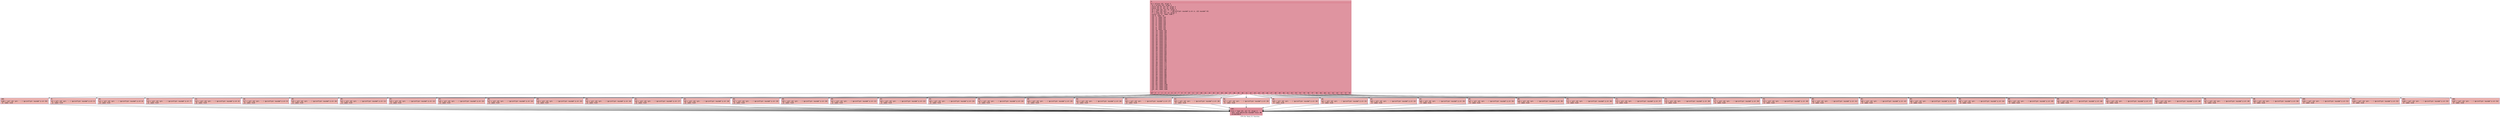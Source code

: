 digraph "CFG for 'fatal_CL' function" {
	label="CFG for 'fatal_CL' function";

	Node0x6000019ea260 [shape=record,color="#b70d28ff", style=filled, fillcolor="#b70d2870" fontname="Courier",label="{2:\l|  %3 = alloca i32, align 4\l  %4 = alloca i32, align 4\l  store i32 %0, ptr %3, align 4\l  store i32 %1, ptr %4, align 4\l  %5 = load i32, ptr %4, align 4\l  %6 = call i32 (ptr, ...) @printf(ptr noundef @.str.4, i32 noundef %5)\l  %7 = load i32, ptr %3, align 4\l  switch i32 %7, label %108 [\l    i32 0, label %8\l    i32 -1, label %10\l    i32 -2, label %12\l    i32 -3, label %14\l    i32 -4, label %16\l    i32 -5, label %18\l    i32 -6, label %20\l    i32 -7, label %22\l    i32 -8, label %24\l    i32 -9, label %26\l    i32 -10, label %28\l    i32 -11, label %30\l    i32 -12, label %32\l    i32 -30, label %34\l    i32 -31, label %36\l    i32 -32, label %38\l    i32 -33, label %40\l    i32 -34, label %42\l    i32 -35, label %44\l    i32 -36, label %46\l    i32 -37, label %48\l    i32 -38, label %50\l    i32 -39, label %52\l    i32 -40, label %54\l    i32 -41, label %56\l    i32 -42, label %58\l    i32 -43, label %60\l    i32 -44, label %62\l    i32 -45, label %64\l    i32 -46, label %66\l    i32 -47, label %68\l    i32 -48, label %70\l    i32 -49, label %72\l    i32 -50, label %74\l    i32 -51, label %76\l    i32 -52, label %78\l    i32 -53, label %80\l    i32 -54, label %82\l    i32 -55, label %84\l    i32 -56, label %86\l    i32 -57, label %88\l    i32 -58, label %90\l    i32 -59, label %92\l    i32 -60, label %94\l    i32 -61, label %96\l    i32 -62, label %98\l    i32 -63, label %100\l    i32 -13, label %102\l    i32 -14, label %104\l    i32 -64, label %106\l  ]\l|{<s0>def|<s1>0|<s2>-1|<s3>-2|<s4>-3|<s5>-4|<s6>-5|<s7>-6|<s8>-7|<s9>-8|<s10>-9|<s11>-10|<s12>-11|<s13>-12|<s14>-30|<s15>-31|<s16>-32|<s17>-33|<s18>-34|<s19>-35|<s20>-36|<s21>-37|<s22>-38|<s23>-39|<s24>-40|<s25>-41|<s26>-42|<s27>-43|<s28>-44|<s29>-45|<s30>-46|<s31>-47|<s32>-48|<s33>-49|<s34>-50|<s35>-51|<s36>-52|<s37>-53|<s38>-54|<s39>-55|<s40>-56|<s41>-57|<s42>-58|<s43>-59|<s44>-60|<s45>-61|<s46>-62|<s47>-63|<s48>-13|<s49>-14|<s50>-64}}"];
	Node0x6000019ea260:s0 -> Node0x6000019eb250[tooltip="2 -> 108\nProbability 1.96%" ];
	Node0x6000019ea260:s1 -> Node0x6000019ea2b0[tooltip="2 -> 8\nProbability 1.96%" ];
	Node0x6000019ea260:s2 -> Node0x6000019ea300[tooltip="2 -> 10\nProbability 1.96%" ];
	Node0x6000019ea260:s3 -> Node0x6000019ea350[tooltip="2 -> 12\nProbability 1.96%" ];
	Node0x6000019ea260:s4 -> Node0x6000019ea3a0[tooltip="2 -> 14\nProbability 1.96%" ];
	Node0x6000019ea260:s5 -> Node0x6000019ea3f0[tooltip="2 -> 16\nProbability 1.96%" ];
	Node0x6000019ea260:s6 -> Node0x6000019ea440[tooltip="2 -> 18\nProbability 1.96%" ];
	Node0x6000019ea260:s7 -> Node0x6000019ea490[tooltip="2 -> 20\nProbability 1.96%" ];
	Node0x6000019ea260:s8 -> Node0x6000019ea4e0[tooltip="2 -> 22\nProbability 1.96%" ];
	Node0x6000019ea260:s9 -> Node0x6000019ea530[tooltip="2 -> 24\nProbability 1.96%" ];
	Node0x6000019ea260:s10 -> Node0x6000019ea580[tooltip="2 -> 26\nProbability 1.96%" ];
	Node0x6000019ea260:s11 -> Node0x6000019ea5d0[tooltip="2 -> 28\nProbability 1.96%" ];
	Node0x6000019ea260:s12 -> Node0x6000019ea620[tooltip="2 -> 30\nProbability 1.96%" ];
	Node0x6000019ea260:s13 -> Node0x6000019ea670[tooltip="2 -> 32\nProbability 1.96%" ];
	Node0x6000019ea260:s14 -> Node0x6000019ea6c0[tooltip="2 -> 34\nProbability 1.96%" ];
	Node0x6000019ea260:s15 -> Node0x6000019ea710[tooltip="2 -> 36\nProbability 1.96%" ];
	Node0x6000019ea260:s16 -> Node0x6000019ea760[tooltip="2 -> 38\nProbability 1.96%" ];
	Node0x6000019ea260:s17 -> Node0x6000019ea7b0[tooltip="2 -> 40\nProbability 1.96%" ];
	Node0x6000019ea260:s18 -> Node0x6000019ea800[tooltip="2 -> 42\nProbability 1.96%" ];
	Node0x6000019ea260:s19 -> Node0x6000019ea850[tooltip="2 -> 44\nProbability 1.96%" ];
	Node0x6000019ea260:s20 -> Node0x6000019ea8a0[tooltip="2 -> 46\nProbability 1.96%" ];
	Node0x6000019ea260:s21 -> Node0x6000019ea8f0[tooltip="2 -> 48\nProbability 1.96%" ];
	Node0x6000019ea260:s22 -> Node0x6000019ea940[tooltip="2 -> 50\nProbability 1.96%" ];
	Node0x6000019ea260:s23 -> Node0x6000019ea990[tooltip="2 -> 52\nProbability 1.96%" ];
	Node0x6000019ea260:s24 -> Node0x6000019ea9e0[tooltip="2 -> 54\nProbability 1.96%" ];
	Node0x6000019ea260:s25 -> Node0x6000019eaa30[tooltip="2 -> 56\nProbability 1.96%" ];
	Node0x6000019ea260:s26 -> Node0x6000019eaa80[tooltip="2 -> 58\nProbability 1.96%" ];
	Node0x6000019ea260:s27 -> Node0x6000019eaad0[tooltip="2 -> 60\nProbability 1.96%" ];
	Node0x6000019ea260:s28 -> Node0x6000019eab20[tooltip="2 -> 62\nProbability 1.96%" ];
	Node0x6000019ea260:s29 -> Node0x6000019eab70[tooltip="2 -> 64\nProbability 1.96%" ];
	Node0x6000019ea260:s30 -> Node0x6000019eabc0[tooltip="2 -> 66\nProbability 1.96%" ];
	Node0x6000019ea260:s31 -> Node0x6000019eac10[tooltip="2 -> 68\nProbability 1.96%" ];
	Node0x6000019ea260:s32 -> Node0x6000019eac60[tooltip="2 -> 70\nProbability 1.96%" ];
	Node0x6000019ea260:s33 -> Node0x6000019eacb0[tooltip="2 -> 72\nProbability 1.96%" ];
	Node0x6000019ea260:s34 -> Node0x6000019ead00[tooltip="2 -> 74\nProbability 1.96%" ];
	Node0x6000019ea260:s35 -> Node0x6000019ead50[tooltip="2 -> 76\nProbability 1.96%" ];
	Node0x6000019ea260:s36 -> Node0x6000019eada0[tooltip="2 -> 78\nProbability 1.96%" ];
	Node0x6000019ea260:s37 -> Node0x6000019eadf0[tooltip="2 -> 80\nProbability 1.96%" ];
	Node0x6000019ea260:s38 -> Node0x6000019eae40[tooltip="2 -> 82\nProbability 1.96%" ];
	Node0x6000019ea260:s39 -> Node0x6000019eae90[tooltip="2 -> 84\nProbability 1.96%" ];
	Node0x6000019ea260:s40 -> Node0x6000019eaee0[tooltip="2 -> 86\nProbability 1.96%" ];
	Node0x6000019ea260:s41 -> Node0x6000019eaf30[tooltip="2 -> 88\nProbability 1.96%" ];
	Node0x6000019ea260:s42 -> Node0x6000019eaf80[tooltip="2 -> 90\nProbability 1.96%" ];
	Node0x6000019ea260:s43 -> Node0x6000019eafd0[tooltip="2 -> 92\nProbability 1.96%" ];
	Node0x6000019ea260:s44 -> Node0x6000019eb020[tooltip="2 -> 94\nProbability 1.96%" ];
	Node0x6000019ea260:s45 -> Node0x6000019eb070[tooltip="2 -> 96\nProbability 1.96%" ];
	Node0x6000019ea260:s46 -> Node0x6000019eb0c0[tooltip="2 -> 98\nProbability 1.96%" ];
	Node0x6000019ea260:s47 -> Node0x6000019eb110[tooltip="2 -> 100\nProbability 1.96%" ];
	Node0x6000019ea260:s48 -> Node0x6000019eb160[tooltip="2 -> 102\nProbability 1.96%" ];
	Node0x6000019ea260:s49 -> Node0x6000019eb1b0[tooltip="2 -> 104\nProbability 1.96%" ];
	Node0x6000019ea260:s50 -> Node0x6000019eb200[tooltip="2 -> 106\nProbability 1.96%" ];
	Node0x6000019ea2b0 [shape=record,color="#3d50c3ff", style=filled, fillcolor="#d8564670" fontname="Courier",label="{8:\l|  %9 = call i32 (ptr, ...) @printf(ptr noundef @.str.5)\l  br label %110\l}"];
	Node0x6000019ea2b0 -> Node0x6000019eb2a0[tooltip="8 -> 110\nProbability 100.00%" ];
	Node0x6000019ea300 [shape=record,color="#3d50c3ff", style=filled, fillcolor="#d8564670" fontname="Courier",label="{10:\l|  %11 = call i32 (ptr, ...) @printf(ptr noundef @.str.6)\l  br label %110\l}"];
	Node0x6000019ea300 -> Node0x6000019eb2a0[tooltip="10 -> 110\nProbability 100.00%" ];
	Node0x6000019ea350 [shape=record,color="#3d50c3ff", style=filled, fillcolor="#d8564670" fontname="Courier",label="{12:\l|  %13 = call i32 (ptr, ...) @printf(ptr noundef @.str.7)\l  br label %110\l}"];
	Node0x6000019ea350 -> Node0x6000019eb2a0[tooltip="12 -> 110\nProbability 100.00%" ];
	Node0x6000019ea3a0 [shape=record,color="#3d50c3ff", style=filled, fillcolor="#d8564670" fontname="Courier",label="{14:\l|  %15 = call i32 (ptr, ...) @printf(ptr noundef @.str.8)\l  br label %110\l}"];
	Node0x6000019ea3a0 -> Node0x6000019eb2a0[tooltip="14 -> 110\nProbability 100.00%" ];
	Node0x6000019ea3f0 [shape=record,color="#3d50c3ff", style=filled, fillcolor="#d8564670" fontname="Courier",label="{16:\l|  %17 = call i32 (ptr, ...) @printf(ptr noundef @.str.9)\l  br label %110\l}"];
	Node0x6000019ea3f0 -> Node0x6000019eb2a0[tooltip="16 -> 110\nProbability 100.00%" ];
	Node0x6000019ea440 [shape=record,color="#3d50c3ff", style=filled, fillcolor="#d8564670" fontname="Courier",label="{18:\l|  %19 = call i32 (ptr, ...) @printf(ptr noundef @.str.10)\l  br label %110\l}"];
	Node0x6000019ea440 -> Node0x6000019eb2a0[tooltip="18 -> 110\nProbability 100.00%" ];
	Node0x6000019ea490 [shape=record,color="#3d50c3ff", style=filled, fillcolor="#d8564670" fontname="Courier",label="{20:\l|  %21 = call i32 (ptr, ...) @printf(ptr noundef @.str.11)\l  br label %110\l}"];
	Node0x6000019ea490 -> Node0x6000019eb2a0[tooltip="20 -> 110\nProbability 100.00%" ];
	Node0x6000019ea4e0 [shape=record,color="#3d50c3ff", style=filled, fillcolor="#d8564670" fontname="Courier",label="{22:\l|  %23 = call i32 (ptr, ...) @printf(ptr noundef @.str.12)\l  br label %110\l}"];
	Node0x6000019ea4e0 -> Node0x6000019eb2a0[tooltip="22 -> 110\nProbability 100.00%" ];
	Node0x6000019ea530 [shape=record,color="#3d50c3ff", style=filled, fillcolor="#d8564670" fontname="Courier",label="{24:\l|  %25 = call i32 (ptr, ...) @printf(ptr noundef @.str.13)\l  br label %110\l}"];
	Node0x6000019ea530 -> Node0x6000019eb2a0[tooltip="24 -> 110\nProbability 100.00%" ];
	Node0x6000019ea580 [shape=record,color="#3d50c3ff", style=filled, fillcolor="#d8564670" fontname="Courier",label="{26:\l|  %27 = call i32 (ptr, ...) @printf(ptr noundef @.str.14)\l  br label %110\l}"];
	Node0x6000019ea580 -> Node0x6000019eb2a0[tooltip="26 -> 110\nProbability 100.00%" ];
	Node0x6000019ea5d0 [shape=record,color="#3d50c3ff", style=filled, fillcolor="#d8564670" fontname="Courier",label="{28:\l|  %29 = call i32 (ptr, ...) @printf(ptr noundef @.str.15)\l  br label %110\l}"];
	Node0x6000019ea5d0 -> Node0x6000019eb2a0[tooltip="28 -> 110\nProbability 100.00%" ];
	Node0x6000019ea620 [shape=record,color="#3d50c3ff", style=filled, fillcolor="#d8564670" fontname="Courier",label="{30:\l|  %31 = call i32 (ptr, ...) @printf(ptr noundef @.str.16)\l  br label %110\l}"];
	Node0x6000019ea620 -> Node0x6000019eb2a0[tooltip="30 -> 110\nProbability 100.00%" ];
	Node0x6000019ea670 [shape=record,color="#3d50c3ff", style=filled, fillcolor="#d8564670" fontname="Courier",label="{32:\l|  %33 = call i32 (ptr, ...) @printf(ptr noundef @.str.17)\l  br label %110\l}"];
	Node0x6000019ea670 -> Node0x6000019eb2a0[tooltip="32 -> 110\nProbability 100.00%" ];
	Node0x6000019ea6c0 [shape=record,color="#3d50c3ff", style=filled, fillcolor="#d8564670" fontname="Courier",label="{34:\l|  %35 = call i32 (ptr, ...) @printf(ptr noundef @.str.18)\l  br label %110\l}"];
	Node0x6000019ea6c0 -> Node0x6000019eb2a0[tooltip="34 -> 110\nProbability 100.00%" ];
	Node0x6000019ea710 [shape=record,color="#3d50c3ff", style=filled, fillcolor="#d8564670" fontname="Courier",label="{36:\l|  %37 = call i32 (ptr, ...) @printf(ptr noundef @.str.19)\l  br label %110\l}"];
	Node0x6000019ea710 -> Node0x6000019eb2a0[tooltip="36 -> 110\nProbability 100.00%" ];
	Node0x6000019ea760 [shape=record,color="#3d50c3ff", style=filled, fillcolor="#d8564670" fontname="Courier",label="{38:\l|  %39 = call i32 (ptr, ...) @printf(ptr noundef @.str.20)\l  br label %110\l}"];
	Node0x6000019ea760 -> Node0x6000019eb2a0[tooltip="38 -> 110\nProbability 100.00%" ];
	Node0x6000019ea7b0 [shape=record,color="#3d50c3ff", style=filled, fillcolor="#d8564670" fontname="Courier",label="{40:\l|  %41 = call i32 (ptr, ...) @printf(ptr noundef @.str.21)\l  br label %110\l}"];
	Node0x6000019ea7b0 -> Node0x6000019eb2a0[tooltip="40 -> 110\nProbability 100.00%" ];
	Node0x6000019ea800 [shape=record,color="#3d50c3ff", style=filled, fillcolor="#d8564670" fontname="Courier",label="{42:\l|  %43 = call i32 (ptr, ...) @printf(ptr noundef @.str.22)\l  br label %110\l}"];
	Node0x6000019ea800 -> Node0x6000019eb2a0[tooltip="42 -> 110\nProbability 100.00%" ];
	Node0x6000019ea850 [shape=record,color="#3d50c3ff", style=filled, fillcolor="#d8564670" fontname="Courier",label="{44:\l|  %45 = call i32 (ptr, ...) @printf(ptr noundef @.str.23)\l  br label %110\l}"];
	Node0x6000019ea850 -> Node0x6000019eb2a0[tooltip="44 -> 110\nProbability 100.00%" ];
	Node0x6000019ea8a0 [shape=record,color="#3d50c3ff", style=filled, fillcolor="#d8564670" fontname="Courier",label="{46:\l|  %47 = call i32 (ptr, ...) @printf(ptr noundef @.str.24)\l  br label %110\l}"];
	Node0x6000019ea8a0 -> Node0x6000019eb2a0[tooltip="46 -> 110\nProbability 100.00%" ];
	Node0x6000019ea8f0 [shape=record,color="#3d50c3ff", style=filled, fillcolor="#d8564670" fontname="Courier",label="{48:\l|  %49 = call i32 (ptr, ...) @printf(ptr noundef @.str.25)\l  br label %110\l}"];
	Node0x6000019ea8f0 -> Node0x6000019eb2a0[tooltip="48 -> 110\nProbability 100.00%" ];
	Node0x6000019ea940 [shape=record,color="#3d50c3ff", style=filled, fillcolor="#d8564670" fontname="Courier",label="{50:\l|  %51 = call i32 (ptr, ...) @printf(ptr noundef @.str.26)\l  br label %110\l}"];
	Node0x6000019ea940 -> Node0x6000019eb2a0[tooltip="50 -> 110\nProbability 100.00%" ];
	Node0x6000019ea990 [shape=record,color="#3d50c3ff", style=filled, fillcolor="#d8564670" fontname="Courier",label="{52:\l|  %53 = call i32 (ptr, ...) @printf(ptr noundef @.str.27)\l  br label %110\l}"];
	Node0x6000019ea990 -> Node0x6000019eb2a0[tooltip="52 -> 110\nProbability 100.00%" ];
	Node0x6000019ea9e0 [shape=record,color="#3d50c3ff", style=filled, fillcolor="#d8564670" fontname="Courier",label="{54:\l|  %55 = call i32 (ptr, ...) @printf(ptr noundef @.str.28)\l  br label %110\l}"];
	Node0x6000019ea9e0 -> Node0x6000019eb2a0[tooltip="54 -> 110\nProbability 100.00%" ];
	Node0x6000019eaa30 [shape=record,color="#3d50c3ff", style=filled, fillcolor="#d8564670" fontname="Courier",label="{56:\l|  %57 = call i32 (ptr, ...) @printf(ptr noundef @.str.29)\l  br label %110\l}"];
	Node0x6000019eaa30 -> Node0x6000019eb2a0[tooltip="56 -> 110\nProbability 100.00%" ];
	Node0x6000019eaa80 [shape=record,color="#3d50c3ff", style=filled, fillcolor="#d8564670" fontname="Courier",label="{58:\l|  %59 = call i32 (ptr, ...) @printf(ptr noundef @.str.30)\l  br label %110\l}"];
	Node0x6000019eaa80 -> Node0x6000019eb2a0[tooltip="58 -> 110\nProbability 100.00%" ];
	Node0x6000019eaad0 [shape=record,color="#3d50c3ff", style=filled, fillcolor="#d8564670" fontname="Courier",label="{60:\l|  %61 = call i32 (ptr, ...) @printf(ptr noundef @.str.31)\l  br label %110\l}"];
	Node0x6000019eaad0 -> Node0x6000019eb2a0[tooltip="60 -> 110\nProbability 100.00%" ];
	Node0x6000019eab20 [shape=record,color="#3d50c3ff", style=filled, fillcolor="#d8564670" fontname="Courier",label="{62:\l|  %63 = call i32 (ptr, ...) @printf(ptr noundef @.str.32)\l  br label %110\l}"];
	Node0x6000019eab20 -> Node0x6000019eb2a0[tooltip="62 -> 110\nProbability 100.00%" ];
	Node0x6000019eab70 [shape=record,color="#3d50c3ff", style=filled, fillcolor="#d8564670" fontname="Courier",label="{64:\l|  %65 = call i32 (ptr, ...) @printf(ptr noundef @.str.33)\l  br label %110\l}"];
	Node0x6000019eab70 -> Node0x6000019eb2a0[tooltip="64 -> 110\nProbability 100.00%" ];
	Node0x6000019eabc0 [shape=record,color="#3d50c3ff", style=filled, fillcolor="#d8564670" fontname="Courier",label="{66:\l|  %67 = call i32 (ptr, ...) @printf(ptr noundef @.str.34)\l  br label %110\l}"];
	Node0x6000019eabc0 -> Node0x6000019eb2a0[tooltip="66 -> 110\nProbability 100.00%" ];
	Node0x6000019eac10 [shape=record,color="#3d50c3ff", style=filled, fillcolor="#d8564670" fontname="Courier",label="{68:\l|  %69 = call i32 (ptr, ...) @printf(ptr noundef @.str.35)\l  br label %110\l}"];
	Node0x6000019eac10 -> Node0x6000019eb2a0[tooltip="68 -> 110\nProbability 100.00%" ];
	Node0x6000019eac60 [shape=record,color="#3d50c3ff", style=filled, fillcolor="#d8564670" fontname="Courier",label="{70:\l|  %71 = call i32 (ptr, ...) @printf(ptr noundef @.str.36)\l  br label %110\l}"];
	Node0x6000019eac60 -> Node0x6000019eb2a0[tooltip="70 -> 110\nProbability 100.00%" ];
	Node0x6000019eacb0 [shape=record,color="#3d50c3ff", style=filled, fillcolor="#d8564670" fontname="Courier",label="{72:\l|  %73 = call i32 (ptr, ...) @printf(ptr noundef @.str.37)\l  br label %110\l}"];
	Node0x6000019eacb0 -> Node0x6000019eb2a0[tooltip="72 -> 110\nProbability 100.00%" ];
	Node0x6000019ead00 [shape=record,color="#3d50c3ff", style=filled, fillcolor="#d8564670" fontname="Courier",label="{74:\l|  %75 = call i32 (ptr, ...) @printf(ptr noundef @.str.38)\l  br label %110\l}"];
	Node0x6000019ead00 -> Node0x6000019eb2a0[tooltip="74 -> 110\nProbability 100.00%" ];
	Node0x6000019ead50 [shape=record,color="#3d50c3ff", style=filled, fillcolor="#d8564670" fontname="Courier",label="{76:\l|  %77 = call i32 (ptr, ...) @printf(ptr noundef @.str.39)\l  br label %110\l}"];
	Node0x6000019ead50 -> Node0x6000019eb2a0[tooltip="76 -> 110\nProbability 100.00%" ];
	Node0x6000019eada0 [shape=record,color="#3d50c3ff", style=filled, fillcolor="#d8564670" fontname="Courier",label="{78:\l|  %79 = call i32 (ptr, ...) @printf(ptr noundef @.str.40)\l  br label %110\l}"];
	Node0x6000019eada0 -> Node0x6000019eb2a0[tooltip="78 -> 110\nProbability 100.00%" ];
	Node0x6000019eadf0 [shape=record,color="#3d50c3ff", style=filled, fillcolor="#d8564670" fontname="Courier",label="{80:\l|  %81 = call i32 (ptr, ...) @printf(ptr noundef @.str.41)\l  br label %110\l}"];
	Node0x6000019eadf0 -> Node0x6000019eb2a0[tooltip="80 -> 110\nProbability 100.00%" ];
	Node0x6000019eae40 [shape=record,color="#3d50c3ff", style=filled, fillcolor="#d8564670" fontname="Courier",label="{82:\l|  %83 = call i32 (ptr, ...) @printf(ptr noundef @.str.42)\l  br label %110\l}"];
	Node0x6000019eae40 -> Node0x6000019eb2a0[tooltip="82 -> 110\nProbability 100.00%" ];
	Node0x6000019eae90 [shape=record,color="#3d50c3ff", style=filled, fillcolor="#d8564670" fontname="Courier",label="{84:\l|  %85 = call i32 (ptr, ...) @printf(ptr noundef @.str.43)\l  br label %110\l}"];
	Node0x6000019eae90 -> Node0x6000019eb2a0[tooltip="84 -> 110\nProbability 100.00%" ];
	Node0x6000019eaee0 [shape=record,color="#3d50c3ff", style=filled, fillcolor="#d8564670" fontname="Courier",label="{86:\l|  %87 = call i32 (ptr, ...) @printf(ptr noundef @.str.44)\l  br label %110\l}"];
	Node0x6000019eaee0 -> Node0x6000019eb2a0[tooltip="86 -> 110\nProbability 100.00%" ];
	Node0x6000019eaf30 [shape=record,color="#3d50c3ff", style=filled, fillcolor="#d8564670" fontname="Courier",label="{88:\l|  %89 = call i32 (ptr, ...) @printf(ptr noundef @.str.45)\l  br label %110\l}"];
	Node0x6000019eaf30 -> Node0x6000019eb2a0[tooltip="88 -> 110\nProbability 100.00%" ];
	Node0x6000019eaf80 [shape=record,color="#3d50c3ff", style=filled, fillcolor="#d8564670" fontname="Courier",label="{90:\l|  %91 = call i32 (ptr, ...) @printf(ptr noundef @.str.46)\l  br label %110\l}"];
	Node0x6000019eaf80 -> Node0x6000019eb2a0[tooltip="90 -> 110\nProbability 100.00%" ];
	Node0x6000019eafd0 [shape=record,color="#3d50c3ff", style=filled, fillcolor="#d8564670" fontname="Courier",label="{92:\l|  %93 = call i32 (ptr, ...) @printf(ptr noundef @.str.47)\l  br label %110\l}"];
	Node0x6000019eafd0 -> Node0x6000019eb2a0[tooltip="92 -> 110\nProbability 100.00%" ];
	Node0x6000019eb020 [shape=record,color="#3d50c3ff", style=filled, fillcolor="#d8564670" fontname="Courier",label="{94:\l|  %95 = call i32 (ptr, ...) @printf(ptr noundef @.str.48)\l  br label %110\l}"];
	Node0x6000019eb020 -> Node0x6000019eb2a0[tooltip="94 -> 110\nProbability 100.00%" ];
	Node0x6000019eb070 [shape=record,color="#3d50c3ff", style=filled, fillcolor="#d8564670" fontname="Courier",label="{96:\l|  %97 = call i32 (ptr, ...) @printf(ptr noundef @.str.49)\l  br label %110\l}"];
	Node0x6000019eb070 -> Node0x6000019eb2a0[tooltip="96 -> 110\nProbability 100.00%" ];
	Node0x6000019eb0c0 [shape=record,color="#3d50c3ff", style=filled, fillcolor="#d8564670" fontname="Courier",label="{98:\l|  %99 = call i32 (ptr, ...) @printf(ptr noundef @.str.50)\l  br label %110\l}"];
	Node0x6000019eb0c0 -> Node0x6000019eb2a0[tooltip="98 -> 110\nProbability 100.00%" ];
	Node0x6000019eb110 [shape=record,color="#3d50c3ff", style=filled, fillcolor="#d8564670" fontname="Courier",label="{100:\l|  %101 = call i32 (ptr, ...) @printf(ptr noundef @.str.51)\l  br label %110\l}"];
	Node0x6000019eb110 -> Node0x6000019eb2a0[tooltip="100 -> 110\nProbability 100.00%" ];
	Node0x6000019eb160 [shape=record,color="#3d50c3ff", style=filled, fillcolor="#d8564670" fontname="Courier",label="{102:\l|  %103 = call i32 (ptr, ...) @printf(ptr noundef @.str.52)\l  br label %110\l}"];
	Node0x6000019eb160 -> Node0x6000019eb2a0[tooltip="102 -> 110\nProbability 100.00%" ];
	Node0x6000019eb1b0 [shape=record,color="#3d50c3ff", style=filled, fillcolor="#d8564670" fontname="Courier",label="{104:\l|  %105 = call i32 (ptr, ...) @printf(ptr noundef @.str.53)\l  br label %110\l}"];
	Node0x6000019eb1b0 -> Node0x6000019eb2a0[tooltip="104 -> 110\nProbability 100.00%" ];
	Node0x6000019eb200 [shape=record,color="#3d50c3ff", style=filled, fillcolor="#d8564670" fontname="Courier",label="{106:\l|  %107 = call i32 (ptr, ...) @printf(ptr noundef @.str.54)\l  br label %110\l}"];
	Node0x6000019eb200 -> Node0x6000019eb2a0[tooltip="106 -> 110\nProbability 100.00%" ];
	Node0x6000019eb250 [shape=record,color="#3d50c3ff", style=filled, fillcolor="#d8564670" fontname="Courier",label="{108:\l|  %109 = call i32 (ptr, ...) @printf(ptr noundef @.str.55)\l  br label %110\l}"];
	Node0x6000019eb250 -> Node0x6000019eb2a0[tooltip="108 -> 110\nProbability 100.00%" ];
	Node0x6000019eb2a0 [shape=record,color="#b70d28ff", style=filled, fillcolor="#b70d2870" fontname="Courier",label="{110:\l|  %111 = load i32, ptr %3, align 4\l  call void @exit(i32 noundef %111) #5\l  unreachable\l}"];
}

